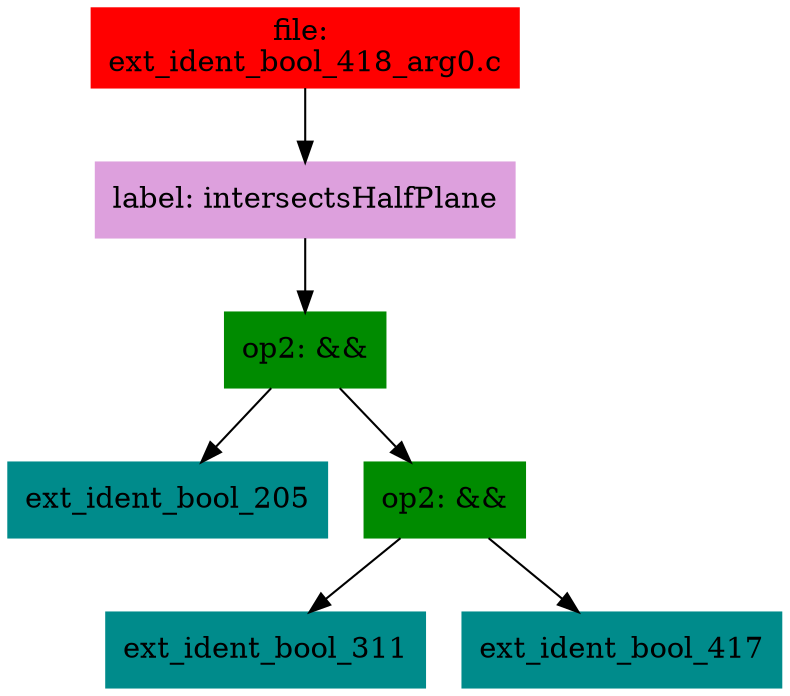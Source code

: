 digraph G {
node [shape=box]

0 [label="file: 
ext_ident_bool_418_arg0.c",color=red, style=filled]
1 [label="label: intersectsHalfPlane",color=plum, style=filled]
0 -> 1
2 [label="op2: &&",color=green4, style=filled]
1 -> 2
3 [label="ext_ident_bool_205",color=cyan4, style=filled]
2 -> 3
748 [label="op2: &&",color=green4, style=filled]
2 -> 748
749 [label="ext_ident_bool_311",color=cyan4, style=filled]
748 -> 749
1494 [label="ext_ident_bool_417",color=cyan4, style=filled]
748 -> 1494


}

